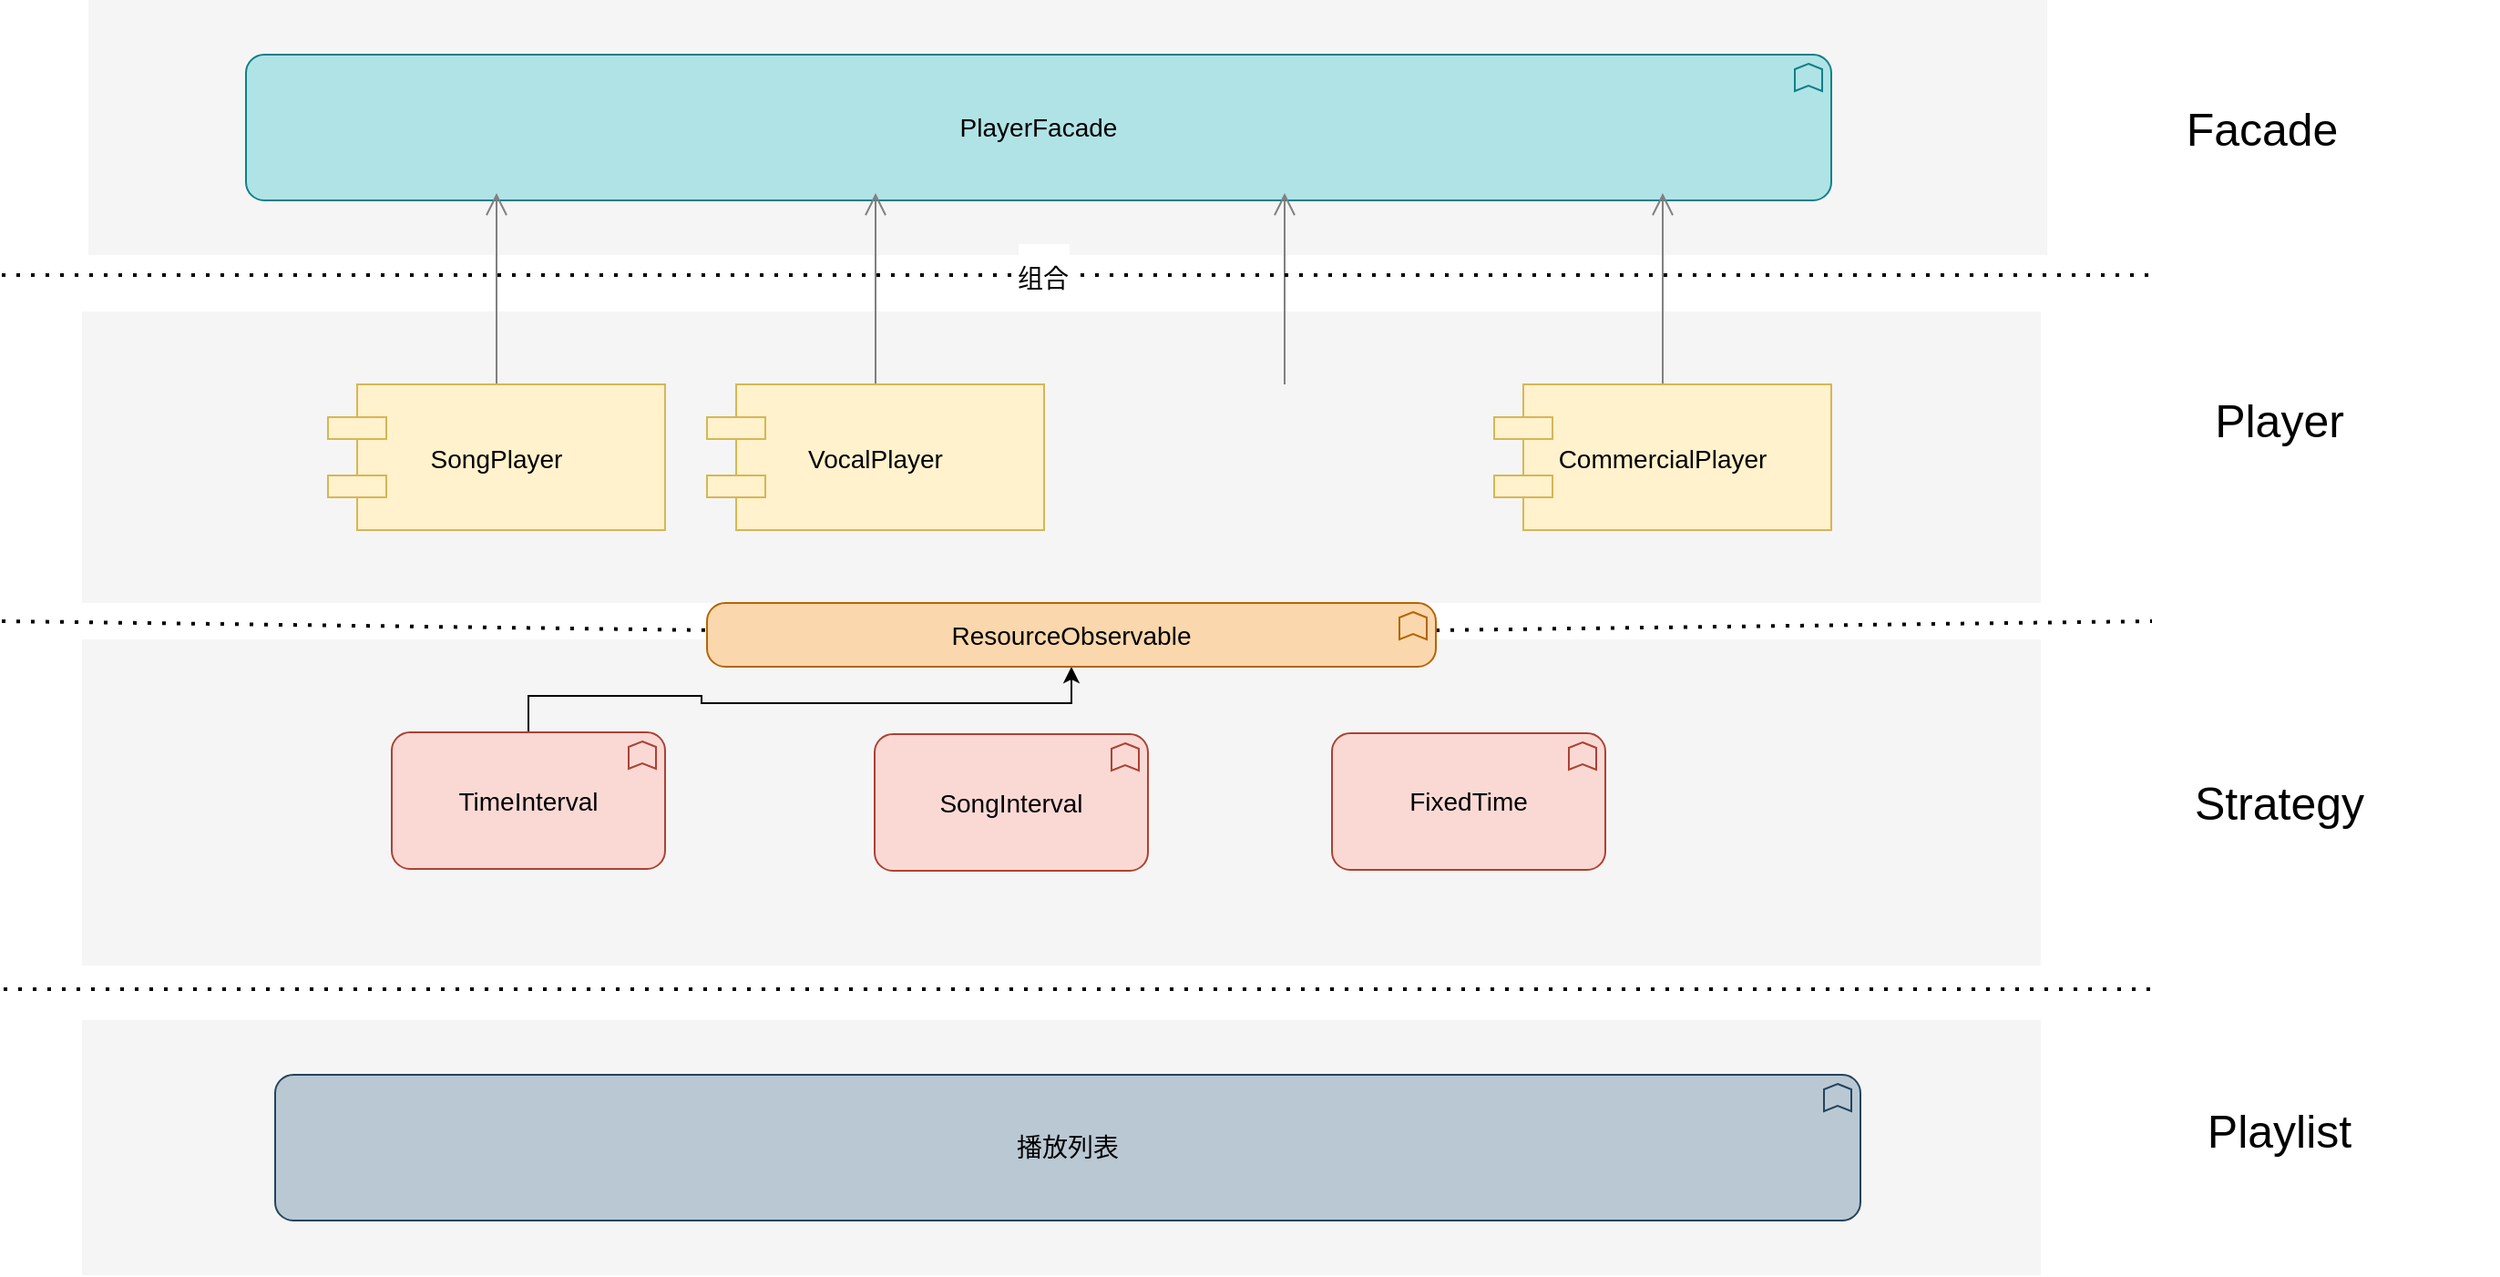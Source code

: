 <mxfile version="14.9.9" type="github">
  <diagram id="6I0OCvxSQrVGMHxT2VVA" name="Page-1">
    <mxGraphModel dx="2066" dy="1090" grid="1" gridSize="10" guides="1" tooltips="1" connect="1" arrows="1" fold="1" page="1" pageScale="1" pageWidth="850" pageHeight="1100" math="0" shadow="0">
      <root>
        <mxCell id="0" />
        <mxCell id="1" parent="0" />
        <mxCell id="7Nxe6CDJm95LbghUJ3Ev-57" value="" style="whiteSpace=wrap;html=1;strokeColor=none;strokeWidth=1;fillColor=#f5f5f5;fontSize=14;" vertex="1" parent="1">
          <mxGeometry x="197.5" y="240" width="1075" height="140" as="geometry" />
        </mxCell>
        <mxCell id="7Nxe6CDJm95LbghUJ3Ev-59" value="PlayerFacade" style="html=1;whiteSpace=wrap;fillColor=#b0e3e6;shape=mxgraph.archimate3.application;appType=func;archiType=rounded;fontSize=14;strokeColor=#0e8088;" vertex="1" parent="1">
          <mxGeometry x="284" y="270" width="870" height="80" as="geometry" />
        </mxCell>
        <mxCell id="dKdSaXE48SgPbhcamS2K-30" value="" style="whiteSpace=wrap;html=1;strokeColor=none;strokeWidth=1;fillColor=#f5f5f5;fontSize=14;" parent="1" vertex="1">
          <mxGeometry x="194" y="591" width="1075" height="179" as="geometry" />
        </mxCell>
        <mxCell id="dKdSaXE48SgPbhcamS2K-31" value="" style="whiteSpace=wrap;html=1;strokeColor=none;strokeWidth=1;fillColor=#f5f5f5;fontSize=14;" parent="1" vertex="1">
          <mxGeometry x="194" y="411" width="1075" height="160" as="geometry" />
        </mxCell>
        <mxCell id="dKdSaXE48SgPbhcamS2K-46" style="edgeStyle=elbowEdgeStyle;rounded=1;elbow=vertical;html=1;startSize=10;endArrow=open;endFill=0;endSize=10;jettySize=auto;orthogonalLoop=1;strokeColor=#808080;fontSize=14;" parent="1" source="dKdSaXE48SgPbhcamS2K-47" edge="1">
          <mxGeometry relative="1" as="geometry">
            <mxPoint x="421.5" y="346" as="targetPoint" />
          </mxGeometry>
        </mxCell>
        <mxCell id="dKdSaXE48SgPbhcamS2K-47" value="SongPlayer" style="shape=component;align=center;fillColor=#fff2cc;fontSize=14;strokeColor=#d6b656;" parent="1" vertex="1">
          <mxGeometry x="329" y="451" width="185" height="80" as="geometry" />
        </mxCell>
        <mxCell id="dKdSaXE48SgPbhcamS2K-48" style="edgeStyle=elbowEdgeStyle;rounded=1;elbow=vertical;html=1;startSize=10;endArrow=open;endFill=0;endSize=10;jettySize=auto;orthogonalLoop=1;strokeColor=#808080;fontSize=14;" parent="1" source="dKdSaXE48SgPbhcamS2K-49" edge="1">
          <mxGeometry relative="1" as="geometry">
            <mxPoint x="629.5" y="346" as="targetPoint" />
          </mxGeometry>
        </mxCell>
        <mxCell id="dKdSaXE48SgPbhcamS2K-49" value="VocalPlayer" style="shape=component;align=center;fillColor=#fff2cc;fontSize=14;strokeColor=#d6b656;" parent="1" vertex="1">
          <mxGeometry x="537" y="451" width="185" height="80" as="geometry" />
        </mxCell>
        <mxCell id="dKdSaXE48SgPbhcamS2K-50" style="edgeStyle=elbowEdgeStyle;rounded=1;elbow=vertical;html=1;startSize=10;endArrow=open;endFill=0;endSize=10;jettySize=auto;orthogonalLoop=1;strokeColor=#808080;fontSize=14;" parent="1" edge="1">
          <mxGeometry relative="1" as="geometry">
            <mxPoint x="854" y="451" as="sourcePoint" />
            <mxPoint x="854" y="346" as="targetPoint" />
          </mxGeometry>
        </mxCell>
        <mxCell id="dKdSaXE48SgPbhcamS2K-52" style="edgeStyle=elbowEdgeStyle;rounded=1;elbow=vertical;html=1;startSize=10;endArrow=open;endFill=0;endSize=10;jettySize=auto;orthogonalLoop=1;strokeColor=#808080;fontSize=14;" parent="1" source="dKdSaXE48SgPbhcamS2K-53" edge="1">
          <mxGeometry relative="1" as="geometry">
            <mxPoint x="1061.5" y="346" as="targetPoint" />
          </mxGeometry>
        </mxCell>
        <mxCell id="dKdSaXE48SgPbhcamS2K-53" value="CommercialPlayer" style="shape=component;align=center;fillColor=#fff2cc;fontSize=14;strokeColor=#d6b656;" parent="1" vertex="1">
          <mxGeometry x="969" y="451" width="185" height="80" as="geometry" />
        </mxCell>
        <mxCell id="dKdSaXE48SgPbhcamS2K-58" value="Strategy" style="text;html=1;strokeColor=none;fillColor=none;align=center;verticalAlign=middle;whiteSpace=wrap;fontSize=25;" parent="1" vertex="1">
          <mxGeometry x="1280" y="670" width="240" height="20" as="geometry" />
        </mxCell>
        <mxCell id="dKdSaXE48SgPbhcamS2K-59" value="Player" style="text;html=1;strokeColor=none;fillColor=none;align=center;verticalAlign=middle;whiteSpace=wrap;fontSize=25;" parent="1" vertex="1">
          <mxGeometry x="1280" y="460" width="240" height="20" as="geometry" />
        </mxCell>
        <mxCell id="7Nxe6CDJm95LbghUJ3Ev-4" value="" style="endArrow=none;dashed=1;html=1;dashPattern=1 3;strokeWidth=2;" edge="1" parent="1">
          <mxGeometry width="50" height="50" relative="1" as="geometry">
            <mxPoint x="150" y="391" as="sourcePoint" />
            <mxPoint x="1330" y="391" as="targetPoint" />
          </mxGeometry>
        </mxCell>
        <mxCell id="7Nxe6CDJm95LbghUJ3Ev-63" value="&lt;font style=&quot;font-size: 14px&quot;&gt;组合&lt;/font&gt;" style="edgeLabel;html=1;align=center;verticalAlign=middle;resizable=0;points=[];fontSize=25;" vertex="1" connectable="0" parent="7Nxe6CDJm95LbghUJ3Ev-4">
          <mxGeometry x="-0.032" y="3" relative="1" as="geometry">
            <mxPoint as="offset" />
          </mxGeometry>
        </mxCell>
        <mxCell id="7Nxe6CDJm95LbghUJ3Ev-5" value="" style="endArrow=none;dashed=1;html=1;dashPattern=1 3;strokeWidth=2;startArrow=none;" edge="1" parent="1" source="7Nxe6CDJm95LbghUJ3Ev-64">
          <mxGeometry width="50" height="50" relative="1" as="geometry">
            <mxPoint x="150" y="581" as="sourcePoint" />
            <mxPoint x="1330" y="581" as="targetPoint" />
          </mxGeometry>
        </mxCell>
        <mxCell id="7Nxe6CDJm95LbghUJ3Ev-44" value="" style="whiteSpace=wrap;html=1;strokeColor=none;strokeWidth=1;fillColor=#f5f5f5;fontSize=14;" vertex="1" parent="1">
          <mxGeometry x="194" y="800" width="1075" height="140" as="geometry" />
        </mxCell>
        <mxCell id="7Nxe6CDJm95LbghUJ3Ev-45" value="" style="endArrow=none;dashed=1;html=1;dashPattern=1 3;strokeWidth=2;" edge="1" parent="1">
          <mxGeometry width="50" height="50" relative="1" as="geometry">
            <mxPoint x="151" y="783" as="sourcePoint" />
            <mxPoint x="1331" y="783" as="targetPoint" />
          </mxGeometry>
        </mxCell>
        <mxCell id="7Nxe6CDJm95LbghUJ3Ev-46" value="Playlist" style="text;html=1;strokeColor=none;fillColor=none;align=center;verticalAlign=middle;whiteSpace=wrap;fontSize=25;" vertex="1" parent="1">
          <mxGeometry x="1280" y="850" width="240" height="20" as="geometry" />
        </mxCell>
        <mxCell id="7Nxe6CDJm95LbghUJ3Ev-47" value="播放列表" style="html=1;whiteSpace=wrap;fillColor=#bac8d3;shape=mxgraph.archimate3.application;appType=func;archiType=rounded;fontSize=14;strokeColor=#23445d;" vertex="1" parent="1">
          <mxGeometry x="300" y="830" width="870" height="80" as="geometry" />
        </mxCell>
        <mxCell id="7Nxe6CDJm95LbghUJ3Ev-73" style="edgeStyle=orthogonalEdgeStyle;rounded=0;orthogonalLoop=1;jettySize=auto;html=1;exitX=0.5;exitY=0;exitDx=0;exitDy=0;exitPerimeter=0;fontSize=25;startArrow=none;startFill=0;" edge="1" parent="1" source="7Nxe6CDJm95LbghUJ3Ev-49" target="7Nxe6CDJm95LbghUJ3Ev-64">
          <mxGeometry relative="1" as="geometry" />
        </mxCell>
        <mxCell id="7Nxe6CDJm95LbghUJ3Ev-49" value="TimeInterval" style="html=1;whiteSpace=wrap;fillColor=#fad9d5;shape=mxgraph.archimate3.application;appType=func;archiType=rounded;fontSize=14;strokeColor=#ae4132;" vertex="1" parent="1">
          <mxGeometry x="364" y="642" width="150" height="75" as="geometry" />
        </mxCell>
        <mxCell id="7Nxe6CDJm95LbghUJ3Ev-50" value="SongInterval" style="html=1;whiteSpace=wrap;fillColor=#fad9d5;shape=mxgraph.archimate3.application;appType=func;archiType=rounded;fontSize=14;strokeColor=#ae4132;" vertex="1" parent="1">
          <mxGeometry x="629" y="643" width="150" height="75" as="geometry" />
        </mxCell>
        <mxCell id="7Nxe6CDJm95LbghUJ3Ev-51" value="FixedTime" style="html=1;whiteSpace=wrap;fillColor=#fad9d5;shape=mxgraph.archimate3.application;appType=func;archiType=rounded;fontSize=14;strokeColor=#ae4132;" vertex="1" parent="1">
          <mxGeometry x="880" y="642.5" width="150" height="75" as="geometry" />
        </mxCell>
        <mxCell id="7Nxe6CDJm95LbghUJ3Ev-61" value="Facade" style="text;html=1;align=center;verticalAlign=middle;resizable=0;points=[];autosize=1;strokeColor=none;fontSize=25;" vertex="1" parent="1">
          <mxGeometry x="1340" y="290" width="100" height="40" as="geometry" />
        </mxCell>
        <mxCell id="7Nxe6CDJm95LbghUJ3Ev-64" value="ResourceObservable" style="html=1;whiteSpace=wrap;fillColor=#fad7ac;shape=mxgraph.archimate3.application;appType=func;archiType=rounded;fontSize=14;strokeColor=#b46504;" vertex="1" parent="1">
          <mxGeometry x="537" y="571" width="400" height="35" as="geometry" />
        </mxCell>
        <mxCell id="7Nxe6CDJm95LbghUJ3Ev-65" value="" style="endArrow=none;dashed=1;html=1;dashPattern=1 3;strokeWidth=2;" edge="1" parent="1" target="7Nxe6CDJm95LbghUJ3Ev-64">
          <mxGeometry width="50" height="50" relative="1" as="geometry">
            <mxPoint x="150" y="581" as="sourcePoint" />
            <mxPoint x="1330" y="581" as="targetPoint" />
          </mxGeometry>
        </mxCell>
      </root>
    </mxGraphModel>
  </diagram>
</mxfile>
